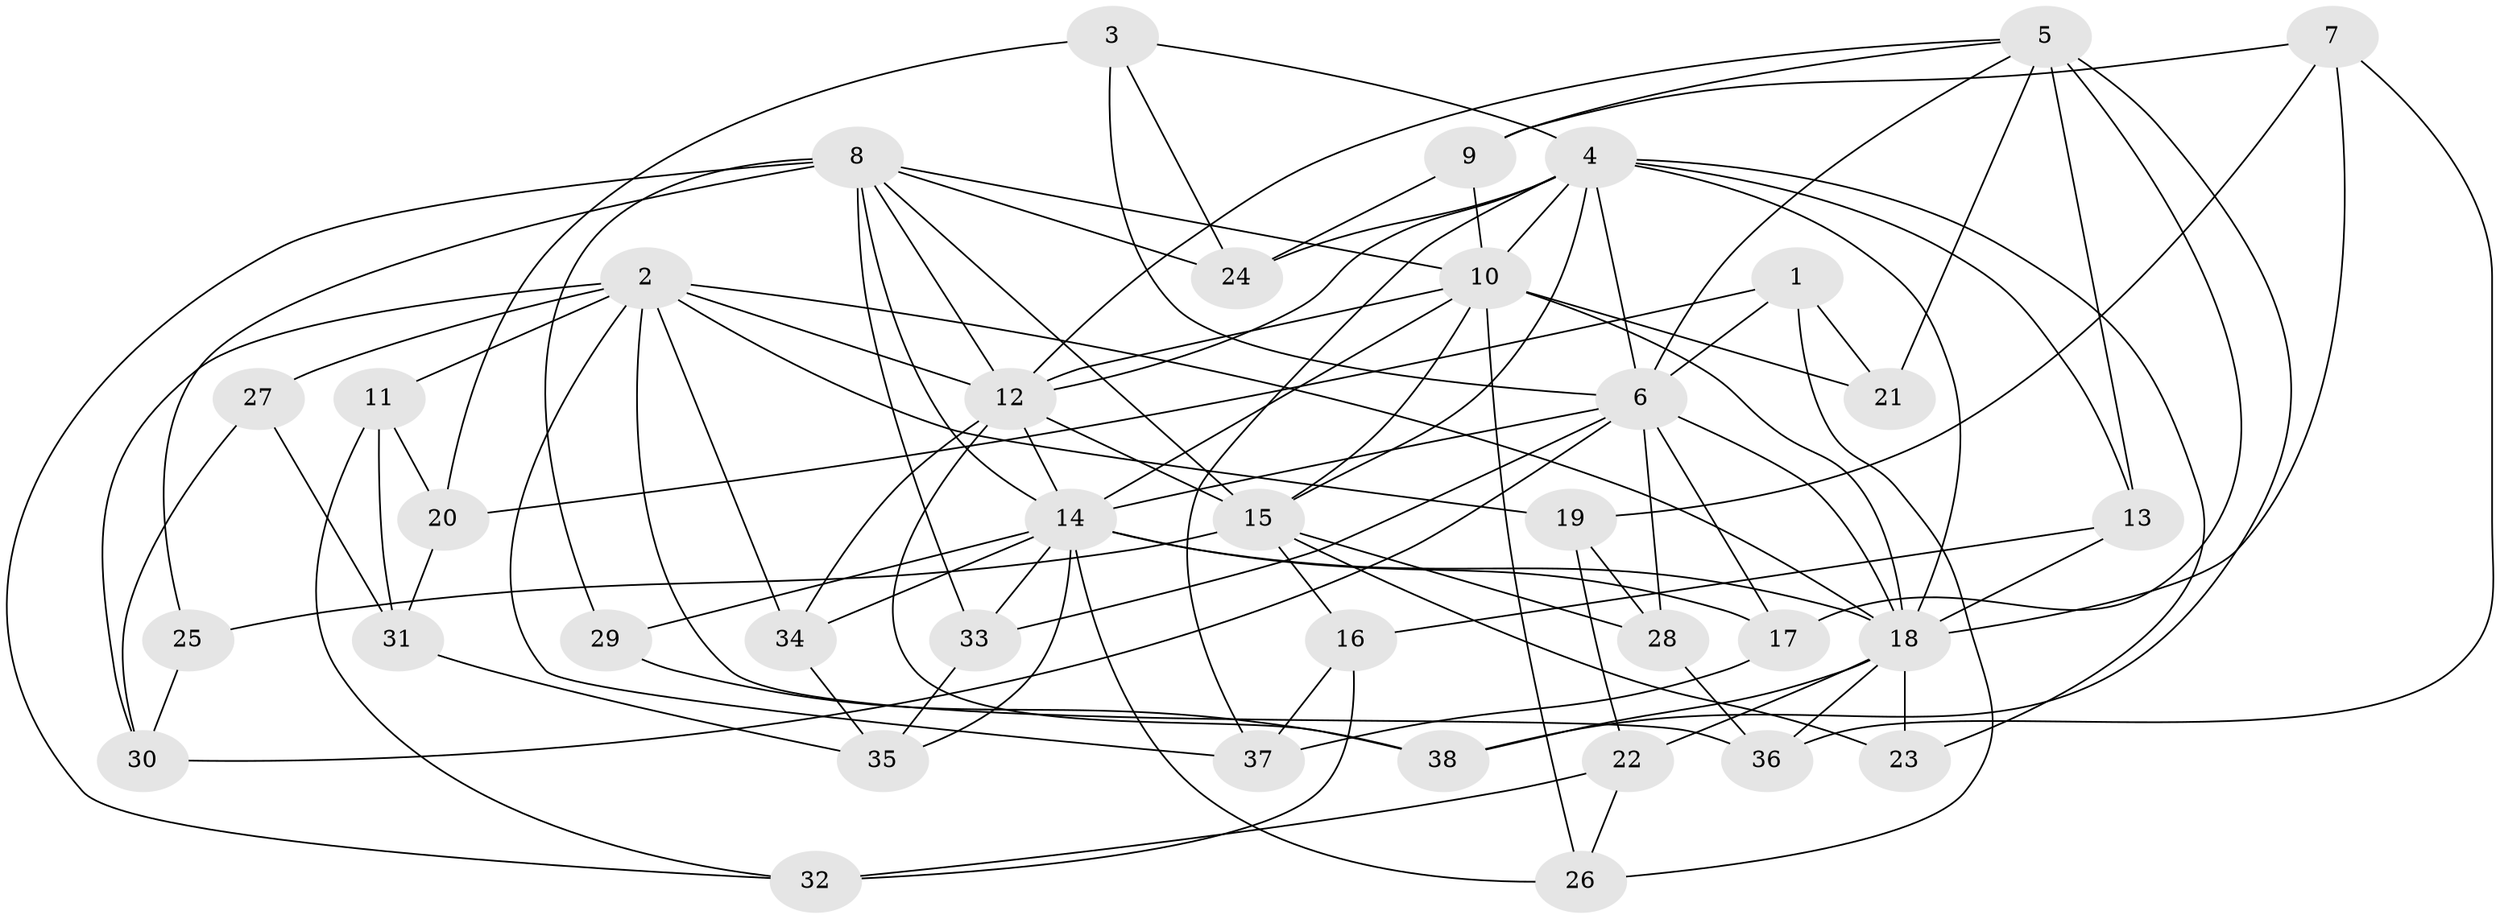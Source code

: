 // original degree distribution, {4: 1.0}
// Generated by graph-tools (version 1.1) at 2025/38/03/09/25 02:38:04]
// undirected, 38 vertices, 100 edges
graph export_dot {
graph [start="1"]
  node [color=gray90,style=filled];
  1;
  2;
  3;
  4;
  5;
  6;
  7;
  8;
  9;
  10;
  11;
  12;
  13;
  14;
  15;
  16;
  17;
  18;
  19;
  20;
  21;
  22;
  23;
  24;
  25;
  26;
  27;
  28;
  29;
  30;
  31;
  32;
  33;
  34;
  35;
  36;
  37;
  38;
  1 -- 6 [weight=1.0];
  1 -- 20 [weight=1.0];
  1 -- 21 [weight=1.0];
  1 -- 26 [weight=1.0];
  2 -- 11 [weight=1.0];
  2 -- 12 [weight=1.0];
  2 -- 18 [weight=1.0];
  2 -- 19 [weight=1.0];
  2 -- 27 [weight=2.0];
  2 -- 30 [weight=1.0];
  2 -- 34 [weight=1.0];
  2 -- 36 [weight=1.0];
  2 -- 37 [weight=1.0];
  3 -- 4 [weight=1.0];
  3 -- 6 [weight=1.0];
  3 -- 20 [weight=1.0];
  3 -- 24 [weight=1.0];
  4 -- 6 [weight=1.0];
  4 -- 10 [weight=1.0];
  4 -- 12 [weight=2.0];
  4 -- 13 [weight=1.0];
  4 -- 15 [weight=1.0];
  4 -- 18 [weight=1.0];
  4 -- 23 [weight=2.0];
  4 -- 24 [weight=1.0];
  4 -- 37 [weight=1.0];
  5 -- 6 [weight=1.0];
  5 -- 9 [weight=1.0];
  5 -- 12 [weight=1.0];
  5 -- 13 [weight=1.0];
  5 -- 17 [weight=1.0];
  5 -- 21 [weight=2.0];
  5 -- 38 [weight=1.0];
  6 -- 14 [weight=1.0];
  6 -- 17 [weight=1.0];
  6 -- 18 [weight=1.0];
  6 -- 28 [weight=1.0];
  6 -- 30 [weight=1.0];
  6 -- 33 [weight=1.0];
  7 -- 9 [weight=1.0];
  7 -- 18 [weight=1.0];
  7 -- 19 [weight=1.0];
  7 -- 36 [weight=1.0];
  8 -- 10 [weight=1.0];
  8 -- 12 [weight=2.0];
  8 -- 14 [weight=1.0];
  8 -- 15 [weight=1.0];
  8 -- 24 [weight=1.0];
  8 -- 25 [weight=2.0];
  8 -- 29 [weight=2.0];
  8 -- 32 [weight=1.0];
  8 -- 33 [weight=1.0];
  9 -- 10 [weight=1.0];
  9 -- 24 [weight=1.0];
  10 -- 12 [weight=2.0];
  10 -- 14 [weight=1.0];
  10 -- 15 [weight=1.0];
  10 -- 18 [weight=1.0];
  10 -- 21 [weight=1.0];
  10 -- 26 [weight=1.0];
  11 -- 20 [weight=1.0];
  11 -- 31 [weight=1.0];
  11 -- 32 [weight=1.0];
  12 -- 14 [weight=1.0];
  12 -- 15 [weight=1.0];
  12 -- 34 [weight=1.0];
  12 -- 38 [weight=1.0];
  13 -- 16 [weight=1.0];
  13 -- 18 [weight=1.0];
  14 -- 17 [weight=1.0];
  14 -- 18 [weight=2.0];
  14 -- 26 [weight=1.0];
  14 -- 29 [weight=1.0];
  14 -- 33 [weight=1.0];
  14 -- 34 [weight=1.0];
  14 -- 35 [weight=1.0];
  15 -- 16 [weight=1.0];
  15 -- 23 [weight=1.0];
  15 -- 25 [weight=1.0];
  15 -- 28 [weight=1.0];
  16 -- 32 [weight=1.0];
  16 -- 37 [weight=1.0];
  17 -- 37 [weight=1.0];
  18 -- 22 [weight=1.0];
  18 -- 23 [weight=1.0];
  18 -- 36 [weight=1.0];
  18 -- 38 [weight=1.0];
  19 -- 22 [weight=1.0];
  19 -- 28 [weight=1.0];
  20 -- 31 [weight=1.0];
  22 -- 26 [weight=1.0];
  22 -- 32 [weight=1.0];
  25 -- 30 [weight=1.0];
  27 -- 30 [weight=1.0];
  27 -- 31 [weight=1.0];
  28 -- 36 [weight=1.0];
  29 -- 38 [weight=1.0];
  31 -- 35 [weight=1.0];
  33 -- 35 [weight=1.0];
  34 -- 35 [weight=1.0];
}
